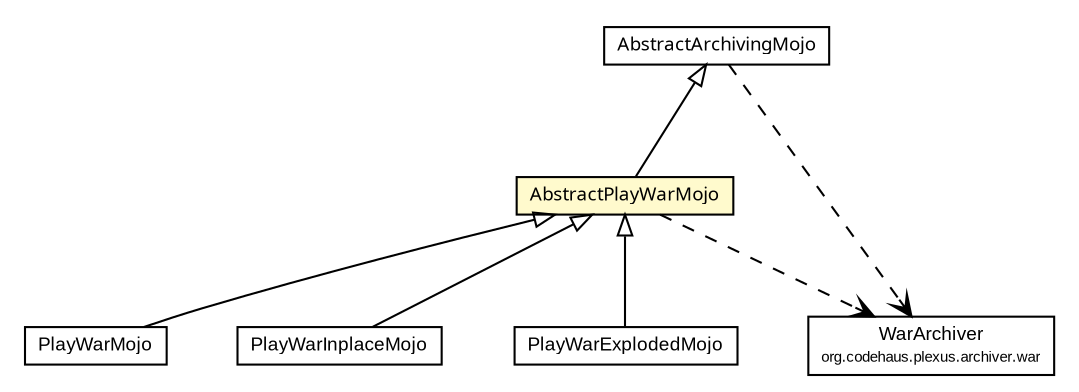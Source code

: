 #!/usr/local/bin/dot
#
# Class diagram 
# Generated by UmlGraph version 4.6 (http://www.spinellis.gr/sw/umlgraph)
#

digraph G {
	edge [fontname="arial",fontsize=10,labelfontname="arial",labelfontsize=10];
	node [fontname="arial",fontsize=10,shape=plaintext];
	// com.google.code.play.PlayWarMojo
	c859 [label=<<table border="0" cellborder="1" cellspacing="0" cellpadding="2" port="p" href="./PlayWarMojo.html">
		<tr><td><table border="0" cellspacing="0" cellpadding="1">
			<tr><td> PlayWarMojo </td></tr>
		</table></td></tr>
		</table>>, fontname="arial", fontcolor="black", fontsize=9.0];
	// com.google.code.play.PlayWarInplaceMojo
	c860 [label=<<table border="0" cellborder="1" cellspacing="0" cellpadding="2" port="p" href="./PlayWarInplaceMojo.html">
		<tr><td><table border="0" cellspacing="0" cellpadding="1">
			<tr><td> PlayWarInplaceMojo </td></tr>
		</table></td></tr>
		</table>>, fontname="arial", fontcolor="black", fontsize=9.0];
	// com.google.code.play.PlayWarExplodedMojo
	c861 [label=<<table border="0" cellborder="1" cellspacing="0" cellpadding="2" port="p" href="./PlayWarExplodedMojo.html">
		<tr><td><table border="0" cellspacing="0" cellpadding="1">
			<tr><td> PlayWarExplodedMojo </td></tr>
		</table></td></tr>
		</table>>, fontname="arial", fontcolor="black", fontsize=9.0];
	// com.google.code.play.AbstractPlayWarMojo
	c878 [label=<<table border="0" cellborder="1" cellspacing="0" cellpadding="2" port="p" bgcolor="lemonChiffon" href="./AbstractPlayWarMojo.html">
		<tr><td><table border="0" cellspacing="0" cellpadding="1">
			<tr><td><font face="ariali"> AbstractPlayWarMojo </font></td></tr>
		</table></td></tr>
		</table>>, fontname="arial", fontcolor="black", fontsize=9.0];
	// com.google.code.play.AbstractArchivingMojo
	c886 [label=<<table border="0" cellborder="1" cellspacing="0" cellpadding="2" port="p" href="./AbstractArchivingMojo.html">
		<tr><td><table border="0" cellspacing="0" cellpadding="1">
			<tr><td><font face="ariali"> AbstractArchivingMojo </font></td></tr>
		</table></td></tr>
		</table>>, fontname="arial", fontcolor="black", fontsize=9.0];
	//com.google.code.play.PlayWarMojo extends com.google.code.play.AbstractPlayWarMojo
	c878:p -> c859:p [dir=back,arrowtail=empty];
	//com.google.code.play.PlayWarInplaceMojo extends com.google.code.play.AbstractPlayWarMojo
	c878:p -> c860:p [dir=back,arrowtail=empty];
	//com.google.code.play.PlayWarExplodedMojo extends com.google.code.play.AbstractPlayWarMojo
	c878:p -> c861:p [dir=back,arrowtail=empty];
	//com.google.code.play.AbstractPlayWarMojo extends com.google.code.play.AbstractArchivingMojo
	c886:p -> c878:p [dir=back,arrowtail=empty];
	// com.google.code.play.AbstractPlayWarMojo DEPEND org.codehaus.plexus.archiver.war.WarArchiver
	c878:p -> c889:p [taillabel="", label="", headlabel="", fontname="arial", fontcolor="black", fontsize=10.0, color="black", arrowhead=open, style=dashed];
	// com.google.code.play.AbstractArchivingMojo DEPEND org.codehaus.plexus.archiver.war.WarArchiver
	c886:p -> c889:p [taillabel="", label="", headlabel="", fontname="arial", fontcolor="black", fontsize=10.0, color="black", arrowhead=open, style=dashed];
	// org.codehaus.plexus.archiver.war.WarArchiver
	c889 [label=<<table border="0" cellborder="1" cellspacing="0" cellpadding="2" port="p" href="http://maven-play-plugin.googlecode.com/svn/apidocs/org/codehaus/plexus/plexus-archiver/2.3/org/codehaus/plexus/archiver/war/WarArchiver.html">
		<tr><td><table border="0" cellspacing="0" cellpadding="1">
			<tr><td> WarArchiver </td></tr>
			<tr><td><font point-size="7.0"> org.codehaus.plexus.archiver.war </font></td></tr>
		</table></td></tr>
		</table>>, fontname="arial", fontcolor="black", fontsize=9.0];
}


